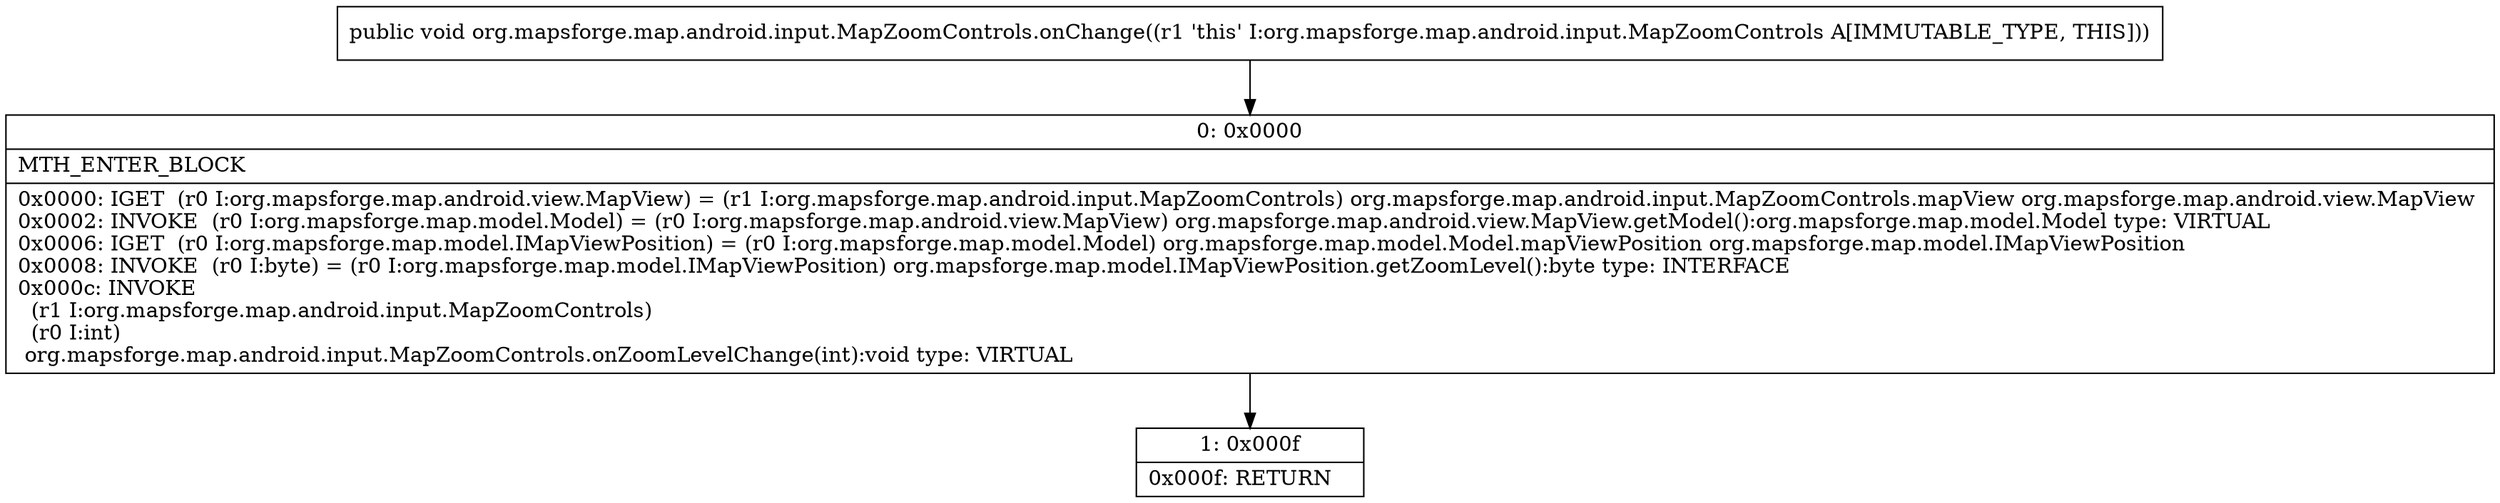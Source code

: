 digraph "CFG fororg.mapsforge.map.android.input.MapZoomControls.onChange()V" {
Node_0 [shape=record,label="{0\:\ 0x0000|MTH_ENTER_BLOCK\l|0x0000: IGET  (r0 I:org.mapsforge.map.android.view.MapView) = (r1 I:org.mapsforge.map.android.input.MapZoomControls) org.mapsforge.map.android.input.MapZoomControls.mapView org.mapsforge.map.android.view.MapView \l0x0002: INVOKE  (r0 I:org.mapsforge.map.model.Model) = (r0 I:org.mapsforge.map.android.view.MapView) org.mapsforge.map.android.view.MapView.getModel():org.mapsforge.map.model.Model type: VIRTUAL \l0x0006: IGET  (r0 I:org.mapsforge.map.model.IMapViewPosition) = (r0 I:org.mapsforge.map.model.Model) org.mapsforge.map.model.Model.mapViewPosition org.mapsforge.map.model.IMapViewPosition \l0x0008: INVOKE  (r0 I:byte) = (r0 I:org.mapsforge.map.model.IMapViewPosition) org.mapsforge.map.model.IMapViewPosition.getZoomLevel():byte type: INTERFACE \l0x000c: INVOKE  \l  (r1 I:org.mapsforge.map.android.input.MapZoomControls)\l  (r0 I:int)\l org.mapsforge.map.android.input.MapZoomControls.onZoomLevelChange(int):void type: VIRTUAL \l}"];
Node_1 [shape=record,label="{1\:\ 0x000f|0x000f: RETURN   \l}"];
MethodNode[shape=record,label="{public void org.mapsforge.map.android.input.MapZoomControls.onChange((r1 'this' I:org.mapsforge.map.android.input.MapZoomControls A[IMMUTABLE_TYPE, THIS])) }"];
MethodNode -> Node_0;
Node_0 -> Node_1;
}

